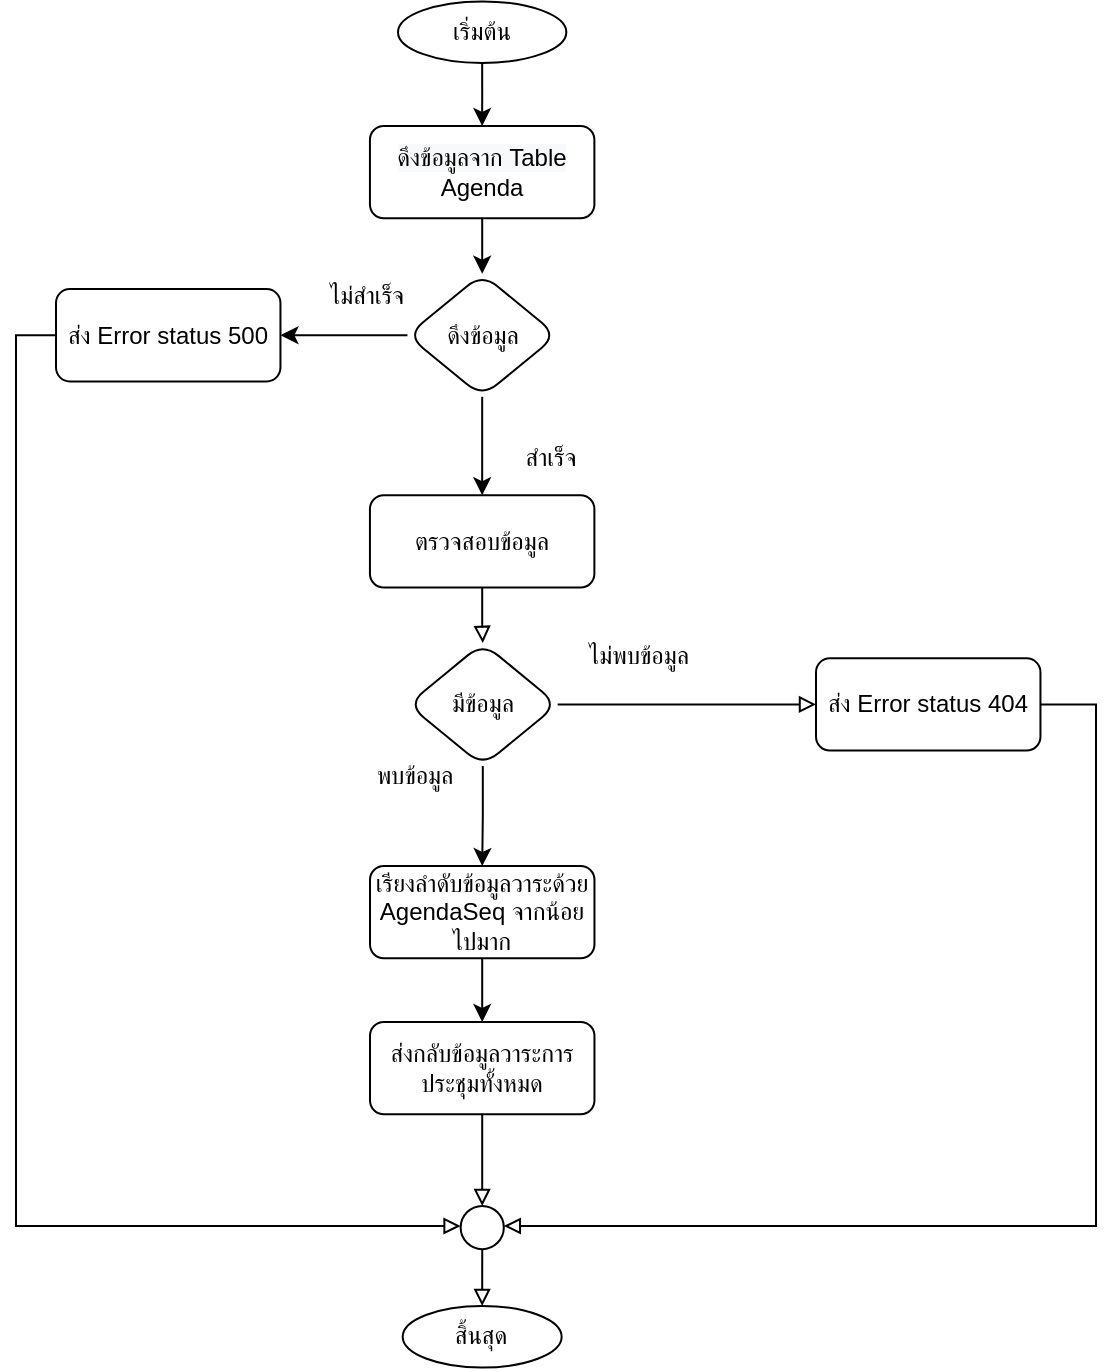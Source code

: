 <mxfile version="20.2.8" type="github">
  <diagram id="pwYuRKHOuEpNASTx3KHh" name="หน้า-1">
    <mxGraphModel dx="1584" dy="819" grid="1" gridSize="10" guides="1" tooltips="1" connect="1" arrows="1" fold="1" page="1" pageScale="1" pageWidth="827" pageHeight="1169" math="0" shadow="0">
      <root>
        <mxCell id="0" />
        <mxCell id="1" parent="0" />
        <mxCell id="Twkg1_KuKJyr9_LMZd9x-3" value="เริ่มต้น" style="ellipse;whiteSpace=wrap;html=1;rounded=1;glass=0;strokeWidth=1;shadow=0;" parent="1" vertex="1">
          <mxGeometry x="370.998" y="27.692" width="84.17" height="30.769" as="geometry" />
        </mxCell>
        <mxCell id="Twkg1_KuKJyr9_LMZd9x-5" value="&lt;span style=&quot;color: rgb(0, 0, 0); font-family: Helvetica; font-size: 12px; font-style: normal; font-variant-ligatures: normal; font-variant-caps: normal; font-weight: 400; letter-spacing: normal; orphans: 2; text-align: center; text-indent: 0px; text-transform: none; widows: 2; word-spacing: 0px; -webkit-text-stroke-width: 0px; background-color: rgb(248, 249, 250); text-decoration-thickness: initial; text-decoration-style: initial; text-decoration-color: initial; float: none; display: inline !important;&quot;&gt;ดึงข้อมูลจาก Table&lt;/span&gt;&lt;br style=&quot;color: rgb(0, 0, 0); font-family: Helvetica; font-size: 12px; font-style: normal; font-variant-ligatures: normal; font-variant-caps: normal; font-weight: 400; letter-spacing: normal; orphans: 2; text-align: center; text-indent: 0px; text-transform: none; widows: 2; word-spacing: 0px; -webkit-text-stroke-width: 0px; background-color: rgb(248, 249, 250); text-decoration-thickness: initial; text-decoration-style: initial; text-decoration-color: initial;&quot;&gt;Agenda" style="rounded=1;whiteSpace=wrap;html=1;" parent="1" vertex="1">
          <mxGeometry x="356.97" y="90" width="112.227" height="46.154" as="geometry" />
        </mxCell>
        <mxCell id="Twkg1_KuKJyr9_LMZd9x-6" style="edgeStyle=orthogonalEdgeStyle;rounded=0;orthogonalLoop=1;jettySize=auto;html=1;entryX=0.5;entryY=0;entryDx=0;entryDy=0;" parent="1" source="Twkg1_KuKJyr9_LMZd9x-3" target="Twkg1_KuKJyr9_LMZd9x-5" edge="1">
          <mxGeometry relative="1" as="geometry" />
        </mxCell>
        <mxCell id="Twkg1_KuKJyr9_LMZd9x-9" style="edgeStyle=orthogonalEdgeStyle;rounded=0;orthogonalLoop=1;jettySize=auto;html=1;entryX=1;entryY=0.5;entryDx=0;entryDy=0;endArrow=classic;endFill=1;" parent="1" source="Twkg1_KuKJyr9_LMZd9x-11" target="Twkg1_KuKJyr9_LMZd9x-7" edge="1">
          <mxGeometry relative="1" as="geometry" />
        </mxCell>
        <mxCell id="Twkg1_KuKJyr9_LMZd9x-12" value="" style="edgeStyle=orthogonalEdgeStyle;rounded=0;orthogonalLoop=1;jettySize=auto;html=1;endArrow=classic;endFill=1;" parent="1" source="Twkg1_KuKJyr9_LMZd9x-5" target="Twkg1_KuKJyr9_LMZd9x-11" edge="1">
          <mxGeometry relative="1" as="geometry" />
        </mxCell>
        <mxCell id="Twkg1_KuKJyr9_LMZd9x-16" value="" style="edgeStyle=orthogonalEdgeStyle;rounded=0;orthogonalLoop=1;jettySize=auto;html=1;endArrow=block;endFill=0;" parent="1" source="Twkg1_KuKJyr9_LMZd9x-8" target="Twkg1_KuKJyr9_LMZd9x-15" edge="1">
          <mxGeometry relative="1" as="geometry" />
        </mxCell>
        <mxCell id="FiQog4EpSrTWFsyEuaa1-2" value="" style="group" vertex="1" connectable="0" parent="1">
          <mxGeometry x="356.97" y="160.004" width="163.523" height="160.769" as="geometry" />
        </mxCell>
        <mxCell id="Twkg1_KuKJyr9_LMZd9x-8" value="ตรวจสอบข้อมูล" style="whiteSpace=wrap;html=1;rounded=1;" parent="FiQog4EpSrTWFsyEuaa1-2" vertex="1">
          <mxGeometry y="114.615" width="112.227" height="46.154" as="geometry" />
        </mxCell>
        <mxCell id="Twkg1_KuKJyr9_LMZd9x-10" value="" style="edgeStyle=orthogonalEdgeStyle;rounded=0;orthogonalLoop=1;jettySize=auto;html=1;endArrow=classic;endFill=1;" parent="FiQog4EpSrTWFsyEuaa1-2" source="Twkg1_KuKJyr9_LMZd9x-11" target="Twkg1_KuKJyr9_LMZd9x-8" edge="1">
          <mxGeometry relative="1" as="geometry" />
        </mxCell>
        <mxCell id="Twkg1_KuKJyr9_LMZd9x-11" value="ดึงข้อมูล" style="rhombus;whiteSpace=wrap;html=1;rounded=1;" parent="FiQog4EpSrTWFsyEuaa1-2" vertex="1">
          <mxGeometry x="18.705" y="3.846" width="74.818" height="61.538" as="geometry" />
        </mxCell>
        <mxCell id="Twkg1_KuKJyr9_LMZd9x-13" value="ไม่สำเร็จ" style="text;html=1;align=center;verticalAlign=middle;resizable=0;points=[];autosize=1;strokeColor=none;fillColor=none;" parent="FiQog4EpSrTWFsyEuaa1-2" vertex="1">
          <mxGeometry x="-36.967" width="70" height="30" as="geometry" />
        </mxCell>
        <mxCell id="Twkg1_KuKJyr9_LMZd9x-14" value="สำเร็จ" style="text;html=1;align=center;verticalAlign=middle;resizable=0;points=[];autosize=1;strokeColor=none;fillColor=none;" parent="FiQog4EpSrTWFsyEuaa1-2" vertex="1">
          <mxGeometry x="65.466" y="80.769" width="50" height="30" as="geometry" />
        </mxCell>
        <mxCell id="Twkg1_KuKJyr9_LMZd9x-7" value="ส่ง Error status 500" style="whiteSpace=wrap;html=1;rounded=1;" parent="1" vertex="1">
          <mxGeometry x="200.002" y="171.542" width="112.227" height="46.154" as="geometry" />
        </mxCell>
        <mxCell id="Twkg1_KuKJyr9_LMZd9x-25" style="edgeStyle=orthogonalEdgeStyle;rounded=0;orthogonalLoop=1;jettySize=auto;html=1;entryX=0;entryY=0.5;entryDx=0;entryDy=0;endArrow=block;endFill=0;" parent="1" source="Twkg1_KuKJyr9_LMZd9x-7" target="Twkg1_KuKJyr9_LMZd9x-24" edge="1">
          <mxGeometry relative="1" as="geometry">
            <Array as="points">
              <mxPoint x="180" y="195" />
              <mxPoint x="180" y="640" />
              <mxPoint x="402" y="640" />
            </Array>
          </mxGeometry>
        </mxCell>
        <mxCell id="Twkg1_KuKJyr9_LMZd9x-26" style="edgeStyle=orthogonalEdgeStyle;rounded=0;orthogonalLoop=1;jettySize=auto;html=1;entryX=1;entryY=0.5;entryDx=0;entryDy=0;endArrow=block;endFill=0;" parent="1" source="Twkg1_KuKJyr9_LMZd9x-17" target="Twkg1_KuKJyr9_LMZd9x-24" edge="1">
          <mxGeometry relative="1" as="geometry">
            <Array as="points">
              <mxPoint x="720" y="379" />
              <mxPoint x="720" y="640" />
              <mxPoint x="424" y="640" />
            </Array>
          </mxGeometry>
        </mxCell>
        <mxCell id="Twkg1_KuKJyr9_LMZd9x-27" style="edgeStyle=orthogonalEdgeStyle;rounded=0;orthogonalLoop=1;jettySize=auto;html=1;endArrow=block;endFill=0;entryX=0.5;entryY=0;entryDx=0;entryDy=0;" parent="1" source="Twkg1_KuKJyr9_LMZd9x-21" target="Twkg1_KuKJyr9_LMZd9x-24" edge="1">
          <mxGeometry relative="1" as="geometry">
            <Array as="points">
              <mxPoint x="413" y="561.076" />
              <mxPoint x="413" y="630" />
            </Array>
          </mxGeometry>
        </mxCell>
        <mxCell id="Twkg1_KuKJyr9_LMZd9x-19" value="ไม่พบข้อมูล" style="text;html=1;align=center;verticalAlign=middle;resizable=0;points=[];autosize=1;strokeColor=none;fillColor=none;" parent="1" vertex="1">
          <mxGeometry x="450.813" y="339.996" width="80" height="30" as="geometry" />
        </mxCell>
        <mxCell id="Twkg1_KuKJyr9_LMZd9x-15" value="มีข้อมูล" style="rhombus;whiteSpace=wrap;html=1;rounded=1;" parent="1" vertex="1">
          <mxGeometry x="375.999" y="348.457" width="74.818" height="61.538" as="geometry" />
        </mxCell>
        <mxCell id="Twkg1_KuKJyr9_LMZd9x-17" value="ส่ง Error status 404" style="whiteSpace=wrap;html=1;rounded=1;" parent="1" vertex="1">
          <mxGeometry x="580.002" y="356.149" width="112.227" height="46.154" as="geometry" />
        </mxCell>
        <mxCell id="Twkg1_KuKJyr9_LMZd9x-18" value="" style="edgeStyle=orthogonalEdgeStyle;rounded=0;orthogonalLoop=1;jettySize=auto;html=1;endArrow=block;endFill=0;exitX=1;exitY=0.5;exitDx=0;exitDy=0;entryX=0;entryY=0.5;entryDx=0;entryDy=0;" parent="1" source="Twkg1_KuKJyr9_LMZd9x-15" target="Twkg1_KuKJyr9_LMZd9x-17" edge="1">
          <mxGeometry relative="1" as="geometry">
            <Array as="points">
              <mxPoint x="490" y="379" />
              <mxPoint x="570" y="380" />
            </Array>
          </mxGeometry>
        </mxCell>
        <mxCell id="Twkg1_KuKJyr9_LMZd9x-20" value="พบข้อมูล" style="text;html=1;align=center;verticalAlign=middle;resizable=0;points=[];autosize=1;strokeColor=none;fillColor=none;" parent="1" vertex="1">
          <mxGeometry x="344.0" y="399.996" width="70" height="30" as="geometry" />
        </mxCell>
        <mxCell id="Twkg1_KuKJyr9_LMZd9x-21" value="ส่งกลับข้อมูลวาระการประชุมทั้งหมด" style="whiteSpace=wrap;html=1;rounded=1;" parent="1" vertex="1">
          <mxGeometry x="357.003" y="537.999" width="112.227" height="46.154" as="geometry" />
        </mxCell>
        <mxCell id="Twkg1_KuKJyr9_LMZd9x-30" style="edgeStyle=orthogonalEdgeStyle;rounded=0;orthogonalLoop=1;jettySize=auto;html=1;" parent="1" source="Twkg1_KuKJyr9_LMZd9x-28" target="Twkg1_KuKJyr9_LMZd9x-21" edge="1">
          <mxGeometry relative="1" as="geometry" />
        </mxCell>
        <mxCell id="Twkg1_KuKJyr9_LMZd9x-28" value="เรียงลำดับข้อมูลวาระด้วย AgendaSeq จากน้อยไปมาก" style="whiteSpace=wrap;html=1;rounded=1;" parent="1" vertex="1">
          <mxGeometry x="357.003" y="459.999" width="112.227" height="46.154" as="geometry" />
        </mxCell>
        <mxCell id="Twkg1_KuKJyr9_LMZd9x-29" style="edgeStyle=orthogonalEdgeStyle;rounded=0;orthogonalLoop=1;jettySize=auto;html=1;entryX=0.5;entryY=0;entryDx=0;entryDy=0;" parent="1" source="Twkg1_KuKJyr9_LMZd9x-15" target="Twkg1_KuKJyr9_LMZd9x-28" edge="1">
          <mxGeometry relative="1" as="geometry">
            <Array as="points">
              <mxPoint x="413" y="435" />
              <mxPoint x="413" y="435" />
            </Array>
          </mxGeometry>
        </mxCell>
        <mxCell id="Twkg1_KuKJyr9_LMZd9x-4" value="สิ้นสุด" style="ellipse;whiteSpace=wrap;html=1;rounded=1;glass=0;strokeWidth=1;shadow=0;" parent="1" vertex="1">
          <mxGeometry x="373.336" y="680" width="79.494" height="30.769" as="geometry" />
        </mxCell>
        <mxCell id="Twkg1_KuKJyr9_LMZd9x-23" value="" style="edgeStyle=orthogonalEdgeStyle;rounded=0;orthogonalLoop=1;jettySize=auto;html=1;endArrow=block;endFill=0;" parent="1" source="Twkg1_KuKJyr9_LMZd9x-24" target="Twkg1_KuKJyr9_LMZd9x-4" edge="1">
          <mxGeometry relative="1" as="geometry" />
        </mxCell>
        <mxCell id="Twkg1_KuKJyr9_LMZd9x-24" value="" style="ellipse;whiteSpace=wrap;html=1;aspect=fixed;" parent="1" vertex="1">
          <mxGeometry x="402.327" y="629.996" width="21.582" height="21.582" as="geometry" />
        </mxCell>
      </root>
    </mxGraphModel>
  </diagram>
</mxfile>
